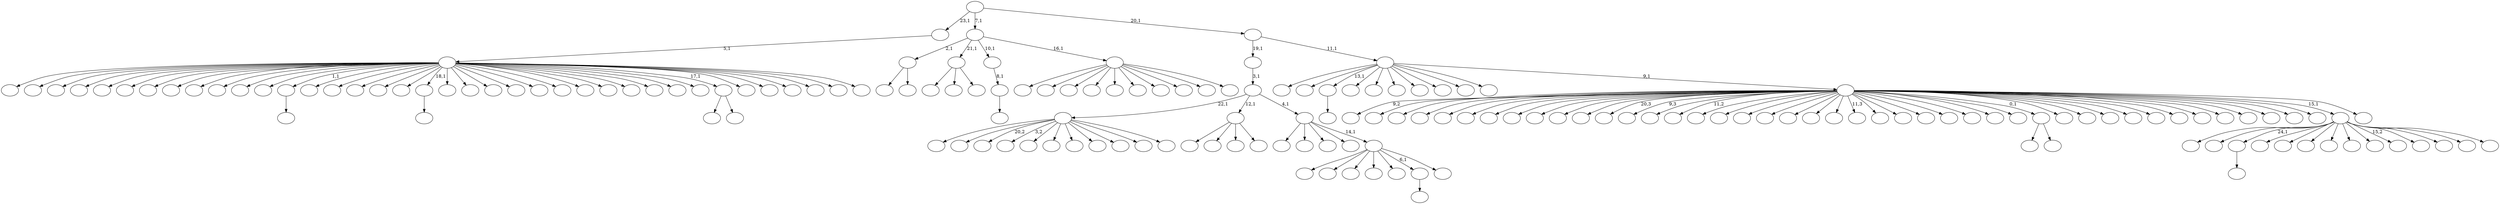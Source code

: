 digraph T {
	175 [label=""]
	174 [label=""]
	173 [label=""]
	172 [label=""]
	171 [label=""]
	170 [label=""]
	169 [label=""]
	168 [label=""]
	167 [label=""]
	166 [label=""]
	165 [label=""]
	164 [label=""]
	163 [label=""]
	162 [label=""]
	161 [label=""]
	160 [label=""]
	159 [label=""]
	158 [label=""]
	157 [label=""]
	156 [label=""]
	155 [label=""]
	154 [label=""]
	153 [label=""]
	152 [label=""]
	151 [label=""]
	150 [label=""]
	149 [label=""]
	148 [label=""]
	147 [label=""]
	146 [label=""]
	145 [label=""]
	144 [label=""]
	143 [label=""]
	142 [label=""]
	141 [label=""]
	140 [label=""]
	139 [label=""]
	138 [label=""]
	137 [label=""]
	136 [label=""]
	135 [label=""]
	134 [label=""]
	133 [label=""]
	132 [label=""]
	131 [label=""]
	130 [label=""]
	129 [label=""]
	128 [label=""]
	127 [label=""]
	126 [label=""]
	125 [label=""]
	124 [label=""]
	123 [label=""]
	122 [label=""]
	121 [label=""]
	120 [label=""]
	119 [label=""]
	118 [label=""]
	117 [label=""]
	116 [label=""]
	115 [label=""]
	114 [label=""]
	113 [label=""]
	112 [label=""]
	111 [label=""]
	110 [label=""]
	109 [label=""]
	108 [label=""]
	107 [label=""]
	106 [label=""]
	105 [label=""]
	104 [label=""]
	103 [label=""]
	102 [label=""]
	101 [label=""]
	100 [label=""]
	99 [label=""]
	98 [label=""]
	97 [label=""]
	96 [label=""]
	95 [label=""]
	94 [label=""]
	93 [label=""]
	92 [label=""]
	91 [label=""]
	90 [label=""]
	89 [label=""]
	88 [label=""]
	87 [label=""]
	86 [label=""]
	85 [label=""]
	84 [label=""]
	83 [label=""]
	82 [label=""]
	81 [label=""]
	80 [label=""]
	79 [label=""]
	78 [label=""]
	77 [label=""]
	76 [label=""]
	75 [label=""]
	74 [label=""]
	73 [label=""]
	72 [label=""]
	71 [label=""]
	70 [label=""]
	69 [label=""]
	68 [label=""]
	67 [label=""]
	66 [label=""]
	65 [label=""]
	64 [label=""]
	63 [label=""]
	62 [label=""]
	61 [label=""]
	60 [label=""]
	59 [label=""]
	58 [label=""]
	57 [label=""]
	56 [label=""]
	55 [label=""]
	54 [label=""]
	53 [label=""]
	52 [label=""]
	51 [label=""]
	50 [label=""]
	49 [label=""]
	48 [label=""]
	47 [label=""]
	46 [label=""]
	45 [label=""]
	44 [label=""]
	43 [label=""]
	42 [label=""]
	41 [label=""]
	40 [label=""]
	39 [label=""]
	38 [label=""]
	37 [label=""]
	36 [label=""]
	35 [label=""]
	34 [label=""]
	33 [label=""]
	32 [label=""]
	31 [label=""]
	30 [label=""]
	29 [label=""]
	28 [label=""]
	27 [label=""]
	26 [label=""]
	25 [label=""]
	24 [label=""]
	23 [label=""]
	22 [label=""]
	21 [label=""]
	20 [label=""]
	19 [label=""]
	18 [label=""]
	17 [label=""]
	16 [label=""]
	15 [label=""]
	14 [label=""]
	13 [label=""]
	12 [label=""]
	11 [label=""]
	10 [label=""]
	9 [label=""]
	8 [label=""]
	7 [label=""]
	6 [label=""]
	5 [label=""]
	4 [label=""]
	3 [label=""]
	2 [label=""]
	1 [label=""]
	0 [label=""]
	159 -> 160 [label=""]
	129 -> 130 [label=""]
	112 -> 113 [label=""]
	91 -> 92 [label=""]
	68 -> 71 [label=""]
	68 -> 69 [label=""]
	57 -> 58 [label=""]
	44 -> 84 [label=""]
	44 -> 45 [label=""]
	39 -> 172 [label=""]
	39 -> 171 [label=""]
	39 -> 158 [label="20,2"]
	39 -> 153 [label="3,2"]
	39 -> 147 [label=""]
	39 -> 141 [label=""]
	39 -> 114 [label=""]
	39 -> 95 [label=""]
	39 -> 88 [label=""]
	39 -> 56 [label=""]
	39 -> 40 [label=""]
	35 -> 78 [label=""]
	35 -> 36 [label=""]
	32 -> 138 [label=""]
	32 -> 123 [label=""]
	32 -> 110 [label=""]
	32 -> 33 [label=""]
	28 -> 63 [label=""]
	28 -> 31 [label=""]
	28 -> 29 [label=""]
	24 -> 25 [label=""]
	23 -> 24 [label="8,1"]
	20 -> 136 [label=""]
	20 -> 102 [label=""]
	20 -> 98 [label=""]
	20 -> 67 [label=""]
	20 -> 65 [label=""]
	20 -> 57 [label="6,1"]
	20 -> 21 [label=""]
	19 -> 163 [label=""]
	19 -> 134 [label=""]
	19 -> 77 [label=""]
	19 -> 34 [label=""]
	19 -> 20 [label="14,1"]
	18 -> 39 [label="22,1"]
	18 -> 32 [label="12,1"]
	18 -> 19 [label="4,1"]
	17 -> 18 [label="3,1"]
	15 -> 174 [label=""]
	15 -> 166 [label=""]
	15 -> 159 [label="24,1"]
	15 -> 155 [label=""]
	15 -> 142 [label=""]
	15 -> 131 [label=""]
	15 -> 128 [label=""]
	15 -> 127 [label=""]
	15 -> 94 [label=""]
	15 -> 76 [label="15,2"]
	15 -> 70 [label=""]
	15 -> 55 [label=""]
	15 -> 47 [label=""]
	15 -> 16 [label=""]
	9 -> 170 [label=""]
	9 -> 167 [label=""]
	9 -> 165 [label=""]
	9 -> 164 [label=""]
	9 -> 161 [label=""]
	9 -> 149 [label=""]
	9 -> 148 [label=""]
	9 -> 144 [label=""]
	9 -> 140 [label=""]
	9 -> 132 [label=""]
	9 -> 124 [label=""]
	9 -> 120 [label=""]
	9 -> 112 [label="1,1"]
	9 -> 109 [label=""]
	9 -> 103 [label=""]
	9 -> 101 [label=""]
	9 -> 99 [label=""]
	9 -> 96 [label=""]
	9 -> 91 [label="18,1"]
	9 -> 89 [label=""]
	9 -> 85 [label=""]
	9 -> 82 [label=""]
	9 -> 81 [label=""]
	9 -> 79 [label=""]
	9 -> 75 [label=""]
	9 -> 74 [label=""]
	9 -> 73 [label=""]
	9 -> 52 [label=""]
	9 -> 46 [label=""]
	9 -> 38 [label=""]
	9 -> 37 [label=""]
	9 -> 35 [label="17,1"]
	9 -> 30 [label=""]
	9 -> 14 [label=""]
	9 -> 13 [label=""]
	9 -> 12 [label=""]
	9 -> 11 [label=""]
	9 -> 10 [label=""]
	8 -> 9 [label="5,1"]
	6 -> 175 [label=""]
	6 -> 157 [label=""]
	6 -> 117 [label=""]
	6 -> 104 [label=""]
	6 -> 87 [label=""]
	6 -> 60 [label=""]
	6 -> 43 [label=""]
	6 -> 27 [label=""]
	6 -> 22 [label=""]
	6 -> 7 [label=""]
	5 -> 44 [label="2,1"]
	5 -> 28 [label="21,1"]
	5 -> 23 [label="10,1"]
	5 -> 6 [label="16,1"]
	3 -> 173 [label="9,2"]
	3 -> 169 [label=""]
	3 -> 168 [label=""]
	3 -> 162 [label=""]
	3 -> 156 [label=""]
	3 -> 152 [label=""]
	3 -> 151 [label=""]
	3 -> 150 [label=""]
	3 -> 146 [label=""]
	3 -> 145 [label=""]
	3 -> 143 [label=""]
	3 -> 137 [label="20,3"]
	3 -> 135 [label="9,3"]
	3 -> 133 [label=""]
	3 -> 126 [label="11,2"]
	3 -> 125 [label=""]
	3 -> 119 [label=""]
	3 -> 116 [label=""]
	3 -> 115 [label=""]
	3 -> 111 [label=""]
	3 -> 108 [label=""]
	3 -> 107 [label=""]
	3 -> 106 [label="11,3"]
	3 -> 100 [label=""]
	3 -> 97 [label=""]
	3 -> 93 [label=""]
	3 -> 90 [label=""]
	3 -> 86 [label=""]
	3 -> 83 [label=""]
	3 -> 80 [label=""]
	3 -> 68 [label="0,1"]
	3 -> 66 [label=""]
	3 -> 64 [label=""]
	3 -> 61 [label=""]
	3 -> 59 [label=""]
	3 -> 54 [label=""]
	3 -> 53 [label=""]
	3 -> 51 [label=""]
	3 -> 50 [label=""]
	3 -> 49 [label=""]
	3 -> 48 [label=""]
	3 -> 41 [label=""]
	3 -> 26 [label=""]
	3 -> 15 [label="15,1"]
	3 -> 4 [label=""]
	2 -> 154 [label=""]
	2 -> 139 [label=""]
	2 -> 129 [label="13,1"]
	2 -> 122 [label=""]
	2 -> 121 [label=""]
	2 -> 118 [label=""]
	2 -> 105 [label=""]
	2 -> 72 [label=""]
	2 -> 62 [label=""]
	2 -> 42 [label=""]
	2 -> 3 [label="9,1"]
	1 -> 17 [label="19,1"]
	1 -> 2 [label="11,1"]
	0 -> 8 [label="23,1"]
	0 -> 5 [label="7,1"]
	0 -> 1 [label="20,1"]
}
